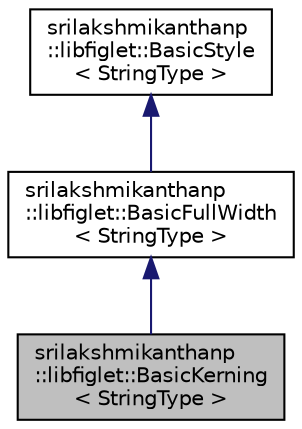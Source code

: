 digraph "srilakshmikanthanp::libfiglet::BasicKerning&lt; StringType &gt;"
{
 // LATEX_PDF_SIZE
  edge [fontname="Helvetica",fontsize="10",labelfontname="Helvetica",labelfontsize="10"];
  node [fontname="Helvetica",fontsize="10",shape=record];
  Node1 [label="srilakshmikanthanp\l::libfiglet::BasicKerning\l\< StringType \>",height=0.2,width=0.4,color="black", fillcolor="grey75", style="filled", fontcolor="black",tooltip="kerned BasicStyle"];
  Node2 -> Node1 [dir="back",color="midnightblue",fontsize="10",style="solid",fontname="Helvetica"];
  Node2 [label="srilakshmikanthanp\l::libfiglet::BasicFullWidth\l\< StringType \>",height=0.2,width=0.4,color="black", fillcolor="white", style="filled",URL="$classsrilakshmikanthanp_1_1libfiglet_1_1_basic_full_width.html",tooltip="Full Width BasicStyle."];
  Node3 -> Node2 [dir="back",color="midnightblue",fontsize="10",style="solid",fontname="Helvetica"];
  Node3 [label="srilakshmikanthanp\l::libfiglet::BasicStyle\l\< StringType \>",height=0.2,width=0.4,color="black", fillcolor="white", style="filled",URL="$structsrilakshmikanthanp_1_1libfiglet_1_1_basic_style.html",tooltip="Styles."];
}
